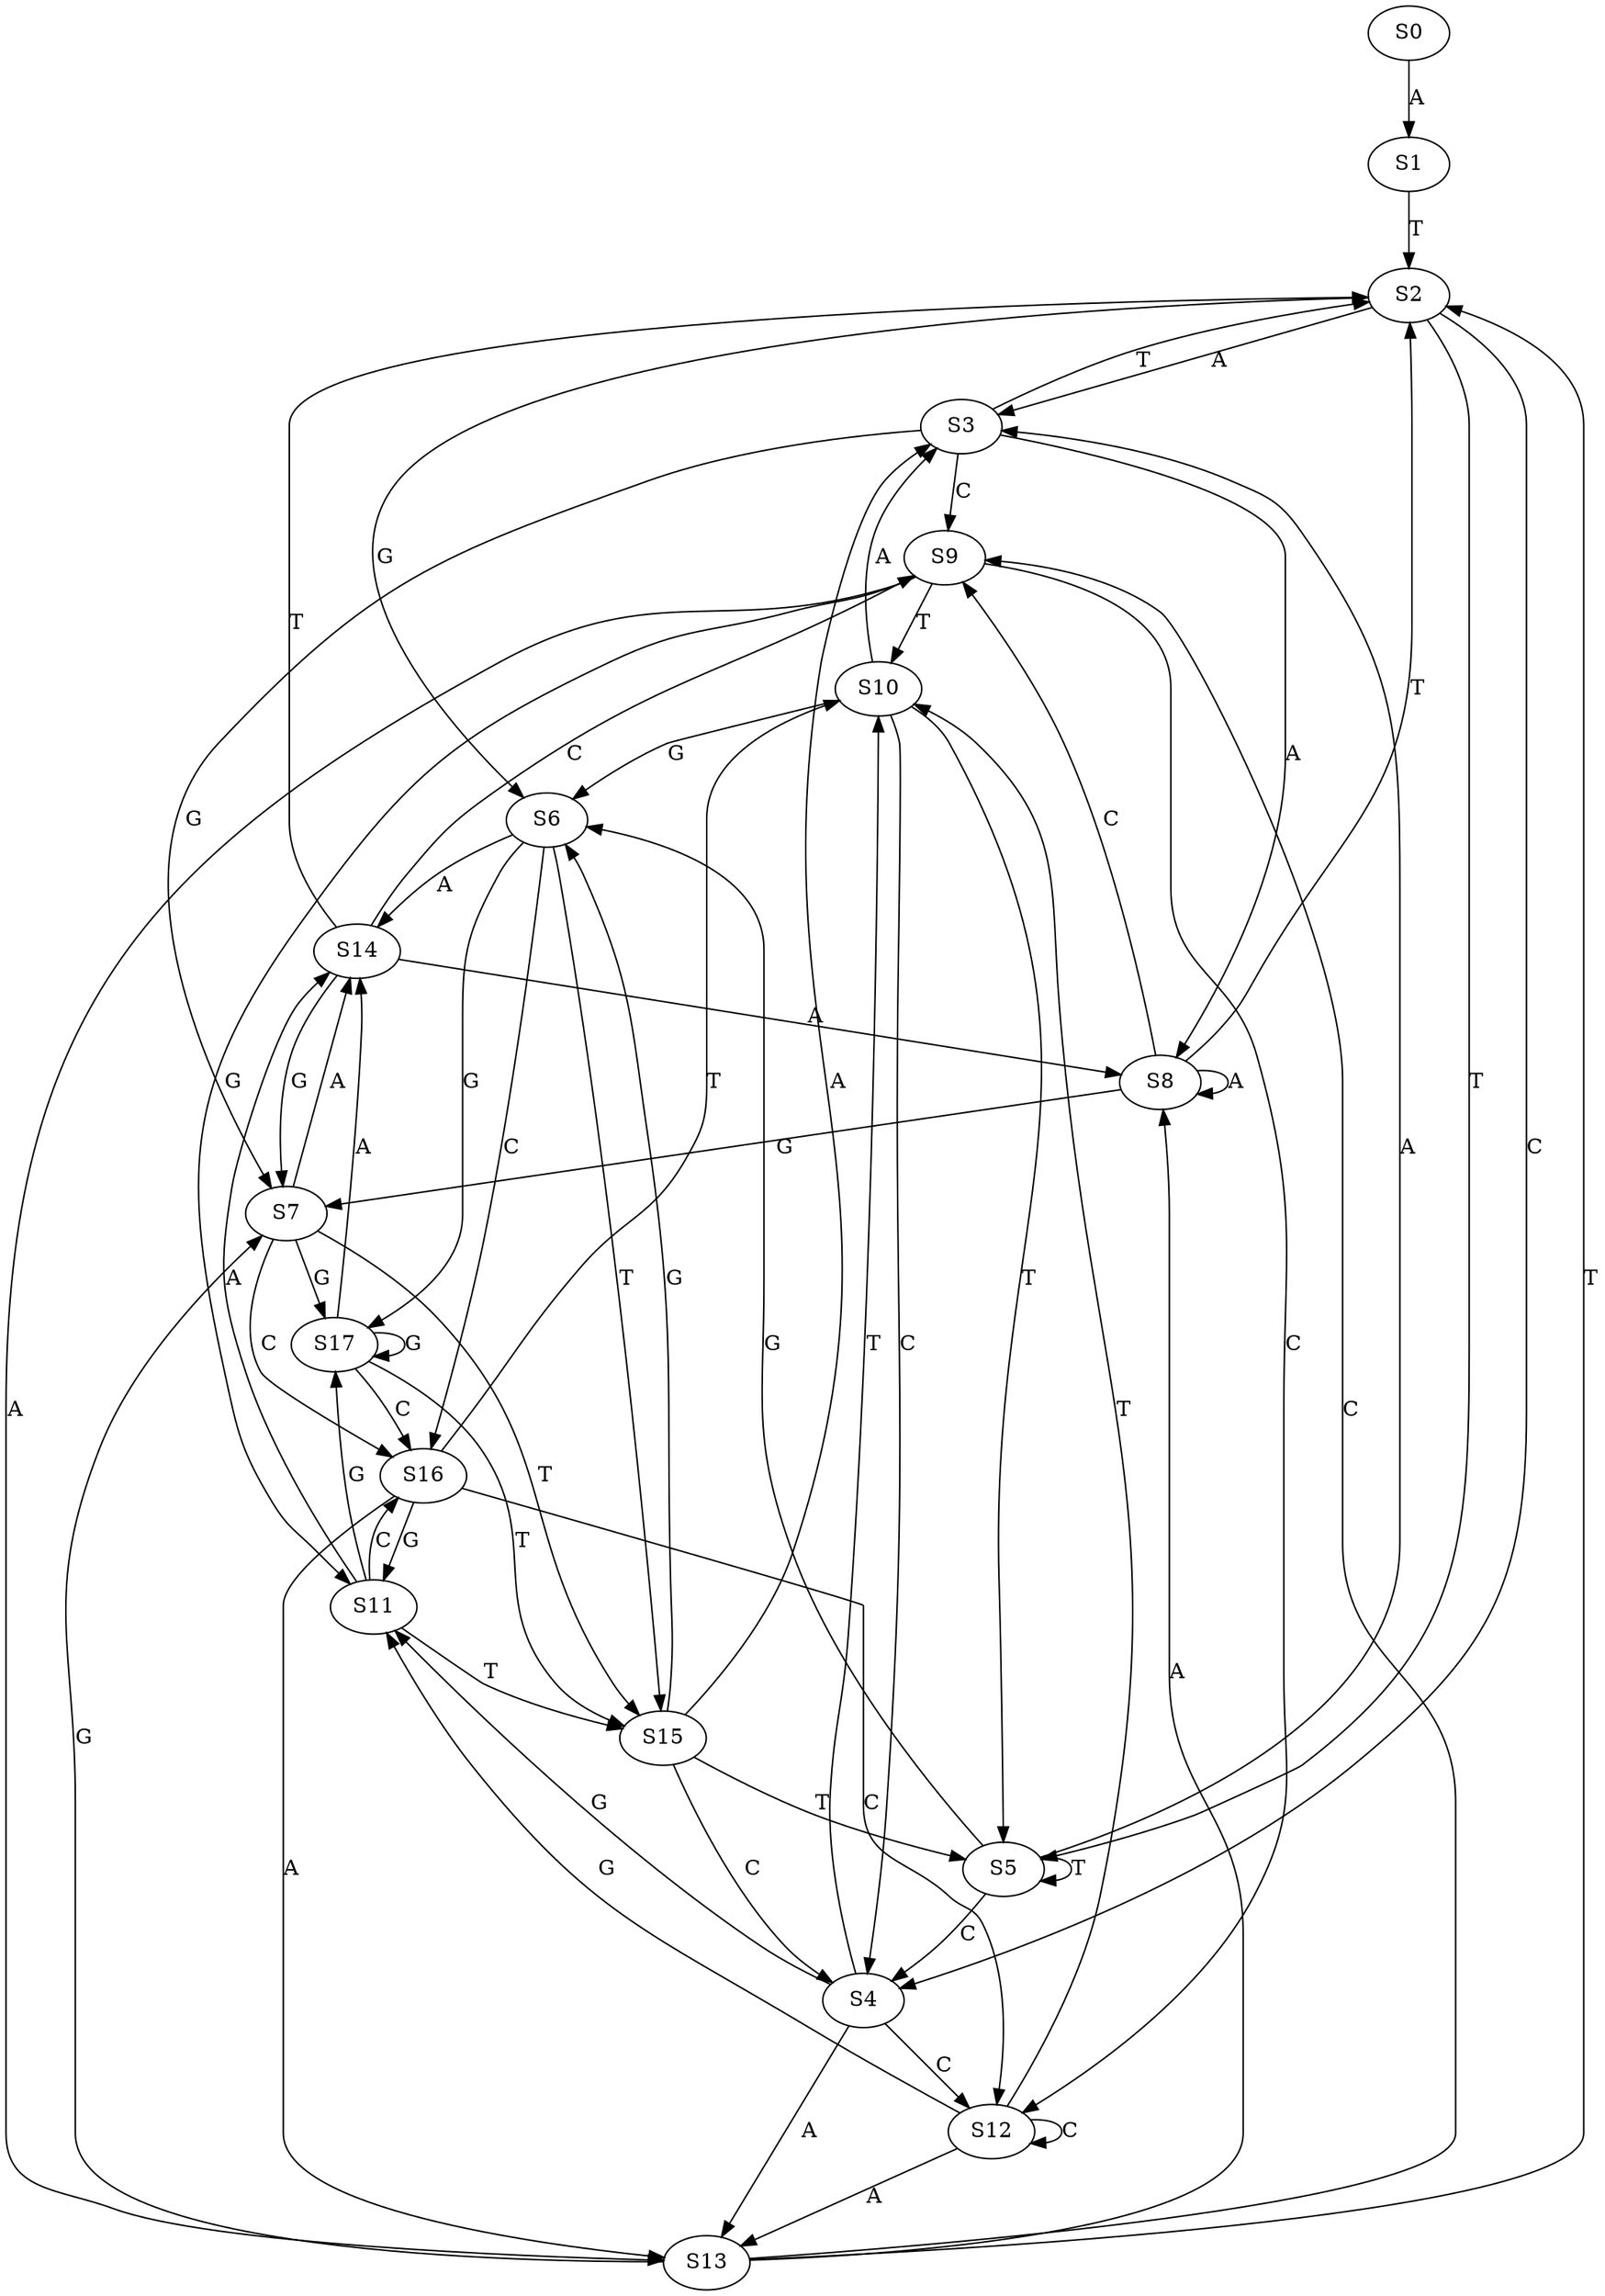 strict digraph  {
	S0 -> S1 [ label = A ];
	S1 -> S2 [ label = T ];
	S2 -> S3 [ label = A ];
	S2 -> S4 [ label = C ];
	S2 -> S5 [ label = T ];
	S2 -> S6 [ label = G ];
	S3 -> S7 [ label = G ];
	S3 -> S2 [ label = T ];
	S3 -> S8 [ label = A ];
	S3 -> S9 [ label = C ];
	S4 -> S10 [ label = T ];
	S4 -> S11 [ label = G ];
	S4 -> S12 [ label = C ];
	S4 -> S13 [ label = A ];
	S5 -> S4 [ label = C ];
	S5 -> S6 [ label = G ];
	S5 -> S5 [ label = T ];
	S5 -> S3 [ label = A ];
	S6 -> S14 [ label = A ];
	S6 -> S15 [ label = T ];
	S6 -> S16 [ label = C ];
	S6 -> S17 [ label = G ];
	S7 -> S15 [ label = T ];
	S7 -> S17 [ label = G ];
	S7 -> S14 [ label = A ];
	S7 -> S16 [ label = C ];
	S8 -> S2 [ label = T ];
	S8 -> S9 [ label = C ];
	S8 -> S7 [ label = G ];
	S8 -> S8 [ label = A ];
	S9 -> S13 [ label = A ];
	S9 -> S10 [ label = T ];
	S9 -> S12 [ label = C ];
	S9 -> S11 [ label = G ];
	S10 -> S6 [ label = G ];
	S10 -> S4 [ label = C ];
	S10 -> S3 [ label = A ];
	S10 -> S5 [ label = T ];
	S11 -> S17 [ label = G ];
	S11 -> S15 [ label = T ];
	S11 -> S14 [ label = A ];
	S11 -> S16 [ label = C ];
	S12 -> S11 [ label = G ];
	S12 -> S12 [ label = C ];
	S12 -> S13 [ label = A ];
	S12 -> S10 [ label = T ];
	S13 -> S7 [ label = G ];
	S13 -> S2 [ label = T ];
	S13 -> S9 [ label = C ];
	S13 -> S8 [ label = A ];
	S14 -> S7 [ label = G ];
	S14 -> S8 [ label = A ];
	S14 -> S9 [ label = C ];
	S14 -> S2 [ label = T ];
	S15 -> S3 [ label = A ];
	S15 -> S4 [ label = C ];
	S15 -> S6 [ label = G ];
	S15 -> S5 [ label = T ];
	S16 -> S12 [ label = C ];
	S16 -> S10 [ label = T ];
	S16 -> S11 [ label = G ];
	S16 -> S13 [ label = A ];
	S17 -> S14 [ label = A ];
	S17 -> S15 [ label = T ];
	S17 -> S17 [ label = G ];
	S17 -> S16 [ label = C ];
}
